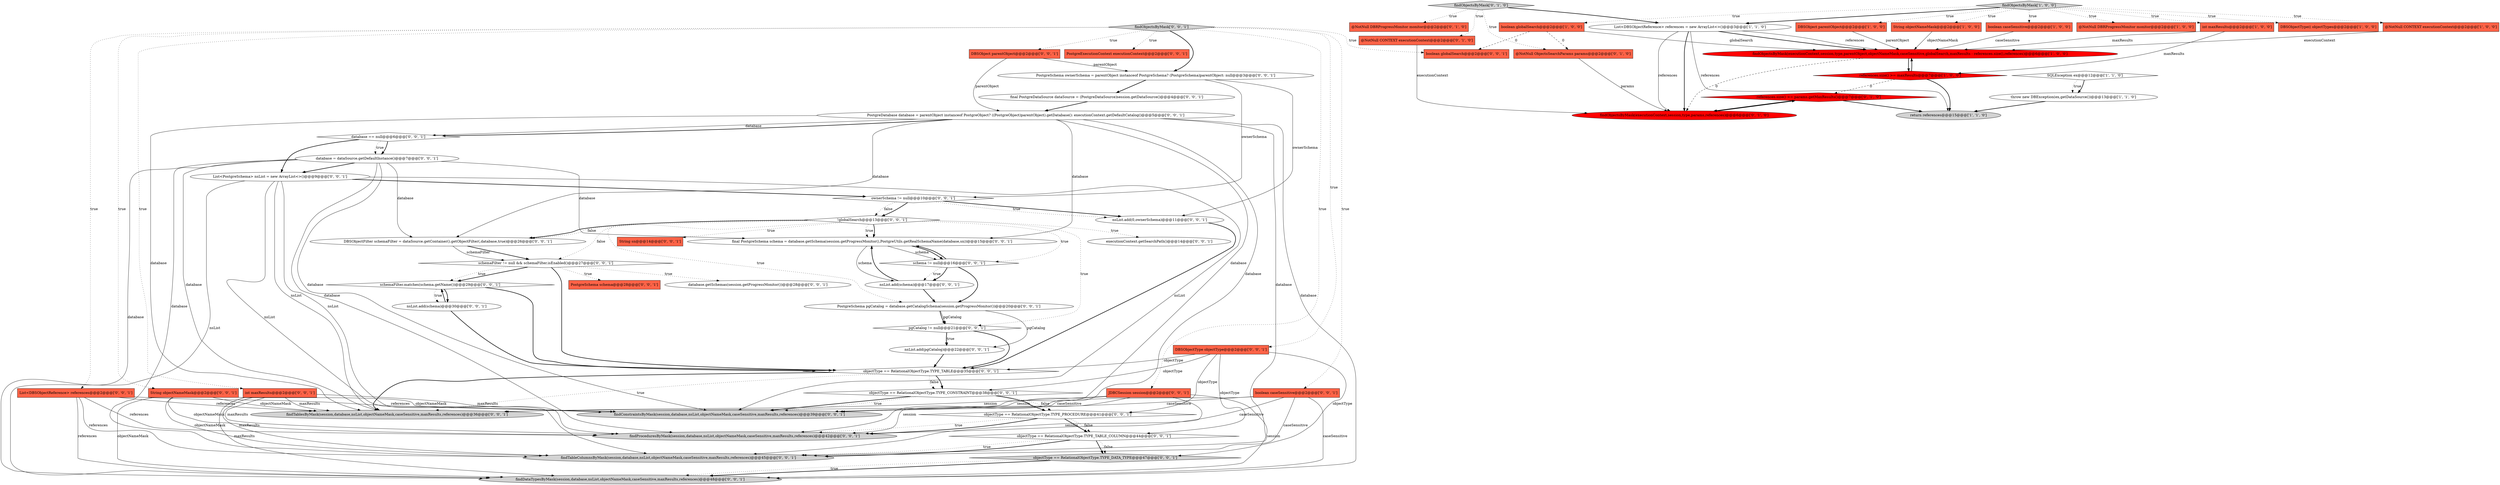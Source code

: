 digraph {
41 [style = filled, label = "objectType == RelationalObjectType.TYPE_CONSTRAINT@@@38@@@['0', '0', '1']", fillcolor = white, shape = diamond image = "AAA0AAABBB3BBB"];
2 [style = filled, label = "references.size() >= maxResults@@@7@@@['1', '0', '0']", fillcolor = red, shape = diamond image = "AAA1AAABBB1BBB"];
59 [style = filled, label = "int maxResults@@@2@@@['0', '0', '1']", fillcolor = tomato, shape = box image = "AAA0AAABBB3BBB"];
37 [style = filled, label = "objectType == RelationalObjectType.TYPE_PROCEDURE@@@41@@@['0', '0', '1']", fillcolor = white, shape = diamond image = "AAA0AAABBB3BBB"];
43 [style = filled, label = "final PostgreSchema schema = database.getSchema(session.getProgressMonitor(),PostgreUtils.getRealSchemaName(database,sn))@@@15@@@['0', '0', '1']", fillcolor = white, shape = ellipse image = "AAA0AAABBB3BBB"];
27 [style = filled, label = "schemaFilter.matches(schema.getName())@@@29@@@['0', '0', '1']", fillcolor = white, shape = diamond image = "AAA0AAABBB3BBB"];
25 [style = filled, label = "ownerSchema != null@@@10@@@['0', '0', '1']", fillcolor = white, shape = diamond image = "AAA0AAABBB3BBB"];
30 [style = filled, label = "pgCatalog != null@@@21@@@['0', '0', '1']", fillcolor = white, shape = diamond image = "AAA0AAABBB3BBB"];
46 [style = filled, label = "final PostgreDataSource dataSource = (PostgreDataSource)session.getDataSource()@@@4@@@['0', '0', '1']", fillcolor = white, shape = ellipse image = "AAA0AAABBB3BBB"];
62 [style = filled, label = "boolean globalSearch@@@2@@@['0', '0', '1']", fillcolor = tomato, shape = box image = "AAA0AAABBB3BBB"];
3 [style = filled, label = "String objectNameMask@@@2@@@['1', '0', '0']", fillcolor = tomato, shape = box image = "AAA0AAABBB1BBB"];
58 [style = filled, label = "!globalSearch@@@13@@@['0', '0', '1']", fillcolor = white, shape = diamond image = "AAA0AAABBB3BBB"];
21 [style = filled, label = "findDataTypesByMask(session,database,nsList,objectNameMask,caseSensitive,maxResults,references)@@@48@@@['0', '0', '1']", fillcolor = lightgray, shape = ellipse image = "AAA0AAABBB3BBB"];
11 [style = filled, label = "DBSObject parentObject@@@2@@@['1', '0', '0']", fillcolor = tomato, shape = box image = "AAA0AAABBB1BBB"];
28 [style = filled, label = "PostgreSchema ownerSchema = parentObject instanceof PostgreSchema? (PostgreSchema)parentObject: null@@@3@@@['0', '0', '1']", fillcolor = white, shape = ellipse image = "AAA0AAABBB3BBB"];
1 [style = filled, label = "int maxResults@@@2@@@['1', '0', '0']", fillcolor = tomato, shape = box image = "AAA0AAABBB1BBB"];
4 [style = filled, label = "@NotNull DBRProgressMonitor monitor@@@2@@@['1', '0', '0']", fillcolor = tomato, shape = box image = "AAA0AAABBB1BBB"];
39 [style = filled, label = "PostgreSchema schema@@@28@@@['0', '0', '1']", fillcolor = tomato, shape = box image = "AAA0AAABBB3BBB"];
36 [style = filled, label = "database = dataSource.getDefaultInstance()@@@7@@@['0', '0', '1']", fillcolor = white, shape = ellipse image = "AAA0AAABBB3BBB"];
0 [style = filled, label = "DBSObjectType(( objectTypes@@@2@@@['1', '0', '0']", fillcolor = tomato, shape = box image = "AAA0AAABBB1BBB"];
63 [style = filled, label = "nsList.add(pgCatalog)@@@22@@@['0', '0', '1']", fillcolor = white, shape = ellipse image = "AAA0AAABBB3BBB"];
19 [style = filled, label = "findObjectsByMask(executionContext,session,type,params,references)@@@6@@@['0', '1', '0']", fillcolor = red, shape = ellipse image = "AAA1AAABBB2BBB"];
6 [style = filled, label = "SQLException ex@@@12@@@['1', '1', '0']", fillcolor = white, shape = diamond image = "AAA0AAABBB1BBB"];
38 [style = filled, label = "DBSObjectType objectType@@@2@@@['0', '0', '1']", fillcolor = tomato, shape = box image = "AAA0AAABBB3BBB"];
45 [style = filled, label = "findConstraintsByMask(session,database,nsList,objectNameMask,caseSensitive,maxResults,references)@@@39@@@['0', '0', '1']", fillcolor = lightgray, shape = ellipse image = "AAA0AAABBB3BBB"];
53 [style = filled, label = "nsList.add(schema)@@@30@@@['0', '0', '1']", fillcolor = white, shape = ellipse image = "AAA0AAABBB3BBB"];
51 [style = filled, label = "boolean caseSensitive@@@2@@@['0', '0', '1']", fillcolor = tomato, shape = box image = "AAA0AAABBB3BBB"];
9 [style = filled, label = "findObjectsByMask(executionContext,session,type,parentObject,objectNameMask,caseSensitive,globalSearch,maxResults - references.size(),references)@@@6@@@['1', '0', '0']", fillcolor = red, shape = ellipse image = "AAA1AAABBB1BBB"];
42 [style = filled, label = "executionContext.getSearchPath()@@@14@@@['0', '0', '1']", fillcolor = white, shape = ellipse image = "AAA0AAABBB3BBB"];
16 [style = filled, label = "@NotNull CONTEXT executionContext@@@2@@@['0', '1', '0']", fillcolor = tomato, shape = box image = "AAA0AAABBB2BBB"];
48 [style = filled, label = "schema != null@@@16@@@['0', '0', '1']", fillcolor = white, shape = diamond image = "AAA0AAABBB3BBB"];
22 [style = filled, label = "PostgreSchema pgCatalog = database.getCatalogSchema(session.getProgressMonitor())@@@20@@@['0', '0', '1']", fillcolor = white, shape = ellipse image = "AAA0AAABBB3BBB"];
10 [style = filled, label = "@NotNull CONTEXT executionContext@@@2@@@['1', '0', '0']", fillcolor = tomato, shape = box image = "AAA0AAABBB1BBB"];
24 [style = filled, label = "nsList.add(0,ownerSchema)@@@11@@@['0', '0', '1']", fillcolor = white, shape = ellipse image = "AAA0AAABBB3BBB"];
54 [style = filled, label = "schemaFilter != null && schemaFilter.isEnabled()@@@27@@@['0', '0', '1']", fillcolor = white, shape = diamond image = "AAA0AAABBB3BBB"];
7 [style = filled, label = "return references@@@15@@@['1', '1', '0']", fillcolor = lightgray, shape = ellipse image = "AAA0AAABBB1BBB"];
12 [style = filled, label = "throw new DBException(ex,getDataSource())@@@13@@@['1', '1', '0']", fillcolor = white, shape = ellipse image = "AAA0AAABBB1BBB"];
33 [style = filled, label = "List<DBSObjectReference> references@@@2@@@['0', '0', '1']", fillcolor = tomato, shape = box image = "AAA0AAABBB3BBB"];
32 [style = filled, label = "DBSObject parentObject@@@2@@@['0', '0', '1']", fillcolor = tomato, shape = box image = "AAA0AAABBB3BBB"];
60 [style = filled, label = "PostgreExecutionContext executionContext@@@2@@@['0', '0', '1']", fillcolor = tomato, shape = box image = "AAA0AAABBB3BBB"];
57 [style = filled, label = "objectType == RelationalObjectType.TYPE_DATA_TYPE@@@47@@@['0', '0', '1']", fillcolor = lightgray, shape = diamond image = "AAA0AAABBB3BBB"];
5 [style = filled, label = "List<DBSObjectReference> references = new ArrayList<>()@@@3@@@['1', '1', '0']", fillcolor = white, shape = ellipse image = "AAA0AAABBB1BBB"];
61 [style = filled, label = "objectType == RelationalObjectType.TYPE_TABLE_COLUMN@@@44@@@['0', '0', '1']", fillcolor = white, shape = diamond image = "AAA0AAABBB3BBB"];
26 [style = filled, label = "nsList.add(schema)@@@17@@@['0', '0', '1']", fillcolor = white, shape = ellipse image = "AAA0AAABBB3BBB"];
18 [style = filled, label = "@NotNull ObjectsSearchParams params@@@2@@@['0', '1', '0']", fillcolor = tomato, shape = box image = "AAA1AAABBB2BBB"];
13 [style = filled, label = "findObjectsByMask['1', '0', '0']", fillcolor = lightgray, shape = diamond image = "AAA0AAABBB1BBB"];
34 [style = filled, label = "database == null@@@6@@@['0', '0', '1']", fillcolor = white, shape = diamond image = "AAA0AAABBB3BBB"];
17 [style = filled, label = "references.size() >= params.getMaxResults()@@@7@@@['0', '1', '0']", fillcolor = red, shape = diamond image = "AAA1AAABBB2BBB"];
40 [style = filled, label = "String objectNameMask@@@2@@@['0', '0', '1']", fillcolor = tomato, shape = box image = "AAA0AAABBB3BBB"];
50 [style = filled, label = "DBSObjectFilter schemaFilter = dataSource.getContainer().getObjectFilter(,database,true)@@@26@@@['0', '0', '1']", fillcolor = white, shape = ellipse image = "AAA0AAABBB3BBB"];
20 [style = filled, label = "findObjectsByMask['0', '1', '0']", fillcolor = lightgray, shape = diamond image = "AAA0AAABBB2BBB"];
44 [style = filled, label = "findObjectsByMask['0', '0', '1']", fillcolor = lightgray, shape = diamond image = "AAA0AAABBB3BBB"];
52 [style = filled, label = "String sn@@@14@@@['0', '0', '1']", fillcolor = tomato, shape = box image = "AAA0AAABBB3BBB"];
23 [style = filled, label = "findTablesByMask(session,database,nsList,objectNameMask,caseSensitive,maxResults,references)@@@36@@@['0', '0', '1']", fillcolor = lightgray, shape = ellipse image = "AAA0AAABBB3BBB"];
14 [style = filled, label = "boolean globalSearch@@@2@@@['1', '0', '0']", fillcolor = tomato, shape = box image = "AAA1AAABBB1BBB"];
49 [style = filled, label = "PostgreDatabase database = parentObject instanceof PostgreObject? ((PostgreObject)parentObject).getDatabase(): executionContext.getDefaultCatalog()@@@5@@@['0', '0', '1']", fillcolor = white, shape = ellipse image = "AAA0AAABBB3BBB"];
29 [style = filled, label = "findProceduresByMask(session,database,nsList,objectNameMask,caseSensitive,maxResults,references)@@@42@@@['0', '0', '1']", fillcolor = lightgray, shape = ellipse image = "AAA0AAABBB3BBB"];
55 [style = filled, label = "findTableColumnsByMask(session,database,nsList,objectNameMask,caseSensitive,maxResults,references)@@@45@@@['0', '0', '1']", fillcolor = lightgray, shape = ellipse image = "AAA0AAABBB3BBB"];
8 [style = filled, label = "boolean caseSensitive@@@2@@@['1', '0', '0']", fillcolor = tomato, shape = box image = "AAA0AAABBB1BBB"];
56 [style = filled, label = "List<PostgreSchema> nsList = new ArrayList<>()@@@9@@@['0', '0', '1']", fillcolor = white, shape = ellipse image = "AAA0AAABBB3BBB"];
35 [style = filled, label = "objectType == RelationalObjectType.TYPE_TABLE@@@35@@@['0', '0', '1']", fillcolor = white, shape = diamond image = "AAA0AAABBB3BBB"];
47 [style = filled, label = "database.getSchemas(session.getProgressMonitor())@@@28@@@['0', '0', '1']", fillcolor = white, shape = ellipse image = "AAA0AAABBB3BBB"];
31 [style = filled, label = "JDBCSession session@@@2@@@['0', '0', '1']", fillcolor = tomato, shape = box image = "AAA0AAABBB3BBB"];
15 [style = filled, label = "@NotNull DBRProgressMonitor monitor@@@2@@@['0', '1', '0']", fillcolor = tomato, shape = box image = "AAA0AAABBB2BBB"];
1->9 [style = solid, label="maxResults"];
58->50 [style = bold, label=""];
51->23 [style = solid, label="caseSensitive"];
54->27 [style = bold, label=""];
5->9 [style = bold, label=""];
56->55 [style = solid, label="nsList"];
56->45 [style = solid, label="nsList"];
35->41 [style = bold, label=""];
44->33 [style = dotted, label="true"];
40->45 [style = solid, label="objectNameMask"];
61->57 [style = bold, label=""];
13->10 [style = dotted, label="true"];
2->17 [style = dashed, label="0"];
31->45 [style = solid, label="session"];
12->7 [style = bold, label=""];
22->30 [style = bold, label=""];
26->22 [style = bold, label=""];
20->16 [style = dotted, label="true"];
43->48 [style = solid, label="schema"];
53->27 [style = bold, label=""];
9->19 [style = dashed, label="0"];
35->23 [style = bold, label=""];
33->23 [style = solid, label="references"];
33->29 [style = solid, label="references"];
48->26 [style = dotted, label="true"];
48->43 [style = bold, label=""];
25->58 [style = bold, label=""];
44->40 [style = dotted, label="true"];
20->18 [style = dotted, label="true"];
40->55 [style = solid, label="objectNameMask"];
30->63 [style = dotted, label="true"];
41->45 [style = bold, label=""];
58->54 [style = dotted, label="false"];
31->21 [style = solid, label="session"];
22->30 [style = solid, label="pgCatalog"];
33->21 [style = solid, label="references"];
50->54 [style = bold, label=""];
58->22 [style = dotted, label="true"];
51->29 [style = solid, label="caseSensitive"];
13->4 [style = dotted, label="true"];
20->15 [style = dotted, label="true"];
56->29 [style = solid, label="nsList"];
40->23 [style = solid, label="objectNameMask"];
13->3 [style = dotted, label="true"];
9->2 [style = bold, label=""];
36->21 [style = solid, label="database"];
27->53 [style = bold, label=""];
44->62 [style = dotted, label="true"];
41->37 [style = bold, label=""];
37->29 [style = bold, label=""];
40->29 [style = solid, label="objectNameMask"];
50->54 [style = solid, label="schemaFilter"];
26->43 [style = bold, label=""];
2->9 [style = bold, label=""];
58->50 [style = dotted, label="false"];
56->25 [style = bold, label=""];
43->26 [style = solid, label="schema"];
37->61 [style = bold, label=""];
58->48 [style = dotted, label="true"];
35->41 [style = dotted, label="false"];
56->23 [style = solid, label="nsList"];
38->37 [style = solid, label="objectType"];
49->23 [style = solid, label="database"];
54->27 [style = dotted, label="true"];
36->43 [style = solid, label="database"];
53->35 [style = bold, label=""];
1->2 [style = solid, label="maxResults"];
59->29 [style = solid, label="maxResults"];
25->24 [style = bold, label=""];
61->55 [style = bold, label=""];
57->21 [style = bold, label=""];
13->0 [style = dotted, label="true"];
44->38 [style = dotted, label="true"];
34->36 [style = bold, label=""];
13->5 [style = bold, label=""];
25->58 [style = dotted, label="false"];
44->31 [style = dotted, label="true"];
40->21 [style = solid, label="objectNameMask"];
6->12 [style = dotted, label="true"];
38->35 [style = solid, label="objectType"];
14->18 [style = dashed, label="0"];
28->24 [style = solid, label="ownerSchema"];
59->23 [style = solid, label="maxResults"];
16->19 [style = solid, label="executionContext"];
58->52 [style = dotted, label="true"];
54->35 [style = bold, label=""];
44->32 [style = dotted, label="true"];
57->21 [style = dotted, label="true"];
58->43 [style = bold, label=""];
34->36 [style = dotted, label="true"];
25->24 [style = dotted, label="true"];
19->17 [style = bold, label=""];
32->28 [style = solid, label="parentObject"];
49->34 [style = solid, label="database"];
59->21 [style = solid, label="maxResults"];
27->35 [style = bold, label=""];
44->51 [style = dotted, label="true"];
30->63 [style = bold, label=""];
41->37 [style = dotted, label="false"];
34->56 [style = bold, label=""];
38->61 [style = solid, label="objectType"];
48->26 [style = bold, label=""];
38->57 [style = solid, label="objectType"];
5->19 [style = bold, label=""];
56->21 [style = solid, label="nsList"];
5->7 [style = solid, label="references"];
31->23 [style = solid, label="session"];
30->35 [style = bold, label=""];
13->8 [style = dotted, label="true"];
61->55 [style = dotted, label="true"];
38->41 [style = solid, label="objectType"];
22->63 [style = solid, label="pgCatalog"];
49->29 [style = solid, label="database"];
28->25 [style = solid, label="ownerSchema"];
36->45 [style = solid, label="database"];
44->59 [style = dotted, label="true"];
58->42 [style = dotted, label="true"];
13->11 [style = dotted, label="true"];
59->55 [style = solid, label="maxResults"];
18->19 [style = solid, label="params"];
13->14 [style = dotted, label="true"];
35->23 [style = dotted, label="true"];
10->9 [style = solid, label="executionContext"];
8->9 [style = solid, label="caseSensitive"];
44->60 [style = dotted, label="true"];
36->55 [style = solid, label="database"];
49->45 [style = solid, label="database"];
6->12 [style = bold, label=""];
36->23 [style = solid, label="database"];
36->56 [style = bold, label=""];
14->9 [style = solid, label="globalSearch"];
58->43 [style = dotted, label="true"];
58->30 [style = dotted, label="true"];
51->55 [style = solid, label="caseSensitive"];
24->35 [style = bold, label=""];
14->62 [style = dashed, label="0"];
46->49 [style = bold, label=""];
43->48 [style = bold, label=""];
11->9 [style = solid, label="parentObject"];
36->29 [style = solid, label="database"];
54->39 [style = dotted, label="true"];
32->49 [style = solid, label="parentObject"];
48->22 [style = bold, label=""];
37->29 [style = dotted, label="true"];
49->50 [style = solid, label="database"];
49->34 [style = bold, label=""];
31->55 [style = solid, label="session"];
17->19 [style = bold, label=""];
41->45 [style = dotted, label="true"];
33->55 [style = solid, label="references"];
20->5 [style = bold, label=""];
61->57 [style = dotted, label="false"];
37->61 [style = dotted, label="false"];
17->7 [style = bold, label=""];
49->55 [style = solid, label="database"];
33->45 [style = solid, label="references"];
13->1 [style = dotted, label="true"];
49->21 [style = solid, label="database"];
28->46 [style = bold, label=""];
51->45 [style = solid, label="caseSensitive"];
54->47 [style = dotted, label="true"];
5->19 [style = solid, label="references"];
44->28 [style = bold, label=""];
36->50 [style = solid, label="database"];
5->9 [style = solid, label="references"];
59->45 [style = solid, label="maxResults"];
2->7 [style = bold, label=""];
49->43 [style = solid, label="database"];
27->53 [style = dotted, label="true"];
31->29 [style = solid, label="session"];
51->21 [style = solid, label="caseSensitive"];
63->35 [style = bold, label=""];
3->9 [style = solid, label="objectNameMask"];
}
